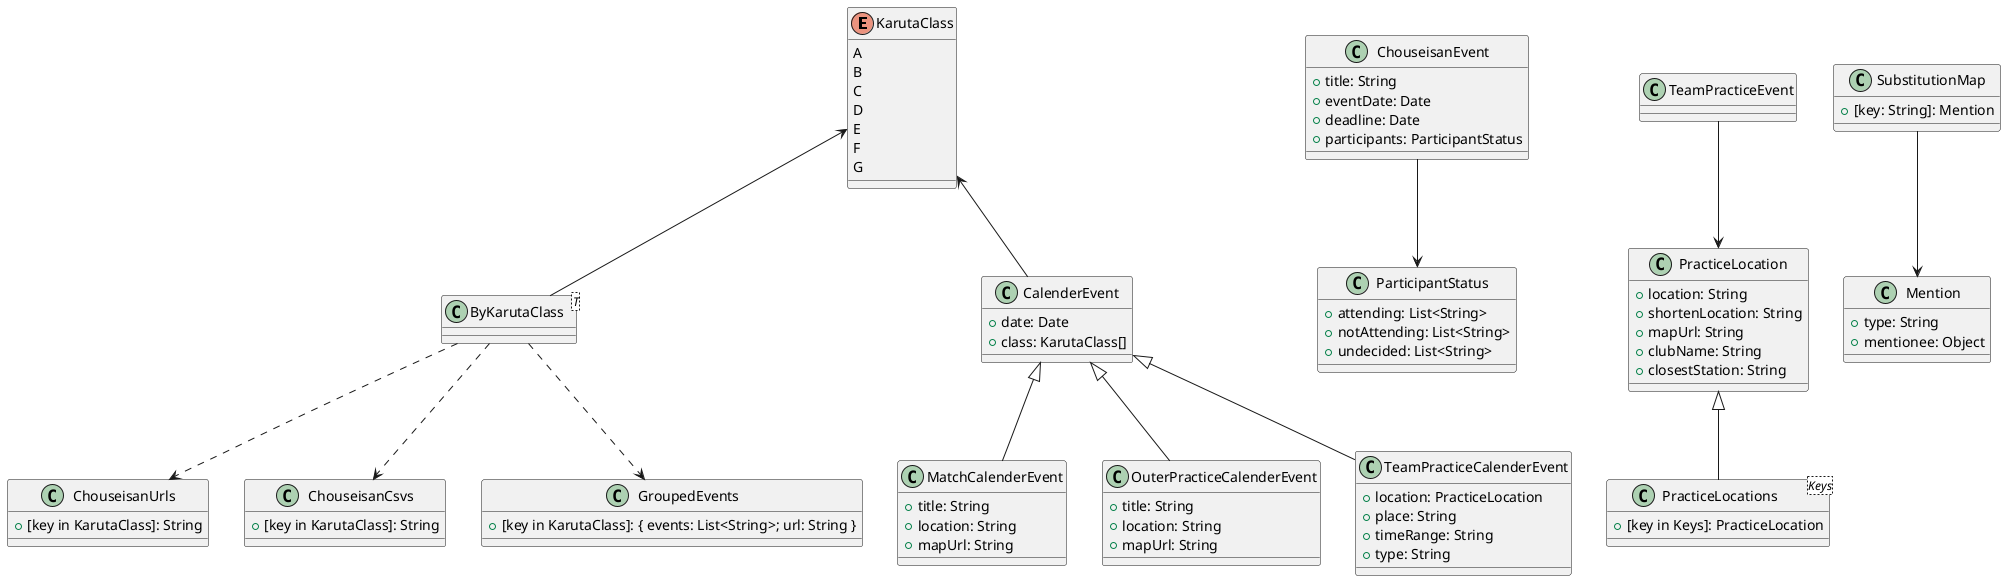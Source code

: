 @startuml Class Diagram of Types
enum KarutaClass {
  A
  B
  C
  D
  E
  F
  G
}

class ByKarutaClass<T> {
}

class ChouseisanUrls {
  +[key in KarutaClass]: String
}
class ChouseisanCsvs {
  +[key in KarutaClass]: String
}

class GroupedEvents {
  +[key in KarutaClass]: { events: List<String>; url: String }
}

class CalenderEvent {
  +date: Date
  +class: KarutaClass[]
}

class ChouseisanEvent {
  +title: String
  +eventDate: Date
  +deadline: Date
  +participants: ParticipantStatus
}

class MatchCalenderEvent {
  +title: String
  +location: String
  +mapUrl: String
}

class OuterPracticeCalenderEvent {
  +title: String
  +location: String
  +mapUrl: String
}

class TeamPracticeCalenderEvent {
  +location: PracticeLocation
  +place: String
  +timeRange: String
  +type: String
}


CalenderEvent <|-- TeamPracticeCalenderEvent
CalenderEvent <|-- MatchCalenderEvent
CalenderEvent <|-- OuterPracticeCalenderEvent

' PracticeLocation
class PracticeLocation {
  +location: String
  +shortenLocation: String
  +mapUrl: String
  +clubName: String
  +closestStation: String
}

class PracticeLocations<Keys> {
  +[key in Keys]: PracticeLocation
}

class ParticipantStatus {
  +attending: List<String>
  +notAttending: List<String>
  +undecided: List<String>
}


class Mention {
  +type: String
  +mentionee: Object
}

class SubstitutionMap {
  +[key: String]: Mention
}

PracticeLocation <|-- PracticeLocations
ByKarutaClass -up-> KarutaClass
CalenderEvent -up-> KarutaClass
ByKarutaClass ..> ChouseisanUrls
ByKarutaClass ..> ChouseisanCsvs
ByKarutaClass ..> GroupedEvents
ChouseisanEvent --> ParticipantStatus
TeamPracticeEvent --> PracticeLocation
SubstitutionMap --> Mention
@enduml